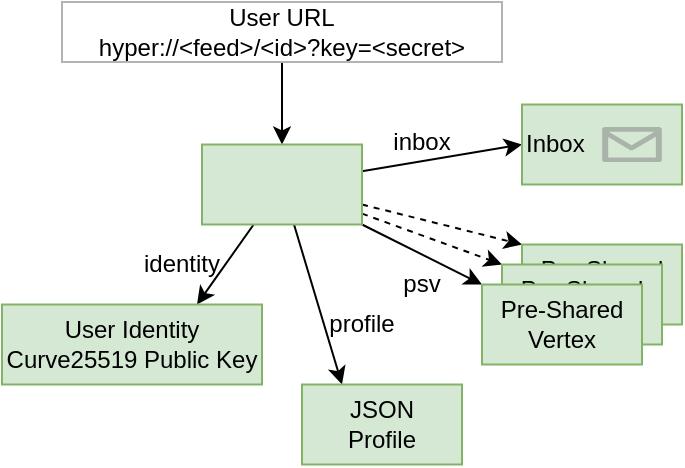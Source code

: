 <mxfile version="14.1.8" type="device"><diagram id="Ml0aSGA6D6-Fc0Lr5bi-" name="Seite-1"><mxGraphModel dx="750" dy="668" grid="1" gridSize="10" guides="1" tooltips="1" connect="1" arrows="1" fold="1" page="1" pageScale="1" pageWidth="827" pageHeight="1169" math="0" shadow="0"><root><mxCell id="0"/><mxCell id="1" parent="0"/><mxCell id="NZexxnYV--4dvyT9QHri-2" style="edgeStyle=orthogonalEdgeStyle;rounded=0;orthogonalLoop=1;jettySize=auto;html=1;entryX=0.5;entryY=0;entryDx=0;entryDy=0;" edge="1" parent="1" source="rFLHvhsfMd9szPDXzuUG-3" target="rFLHvhsfMd9szPDXzuUG-11"><mxGeometry relative="1" as="geometry"/></mxCell><mxCell id="rFLHvhsfMd9szPDXzuUG-3" value="User URL&lt;br&gt;hyper://&amp;lt;feed&amp;gt;/&amp;lt;id&amp;gt;?key=&amp;lt;secret&amp;gt;" style="text;html=1;fillColor=none;align=center;verticalAlign=middle;whiteSpace=wrap;rounded=0;strokeColor=#B3B3B3;" parent="1" vertex="1"><mxGeometry x="340" y="200" width="220" height="30" as="geometry"/></mxCell><mxCell id="rFLHvhsfMd9szPDXzuUG-15" style="edgeStyle=none;rounded=0;orthogonalLoop=1;jettySize=auto;html=1;entryX=0.75;entryY=0;entryDx=0;entryDy=0;" parent="1" source="rFLHvhsfMd9szPDXzuUG-11" target="rFLHvhsfMd9szPDXzuUG-14" edge="1"><mxGeometry relative="1" as="geometry"/></mxCell><mxCell id="rFLHvhsfMd9szPDXzuUG-17" style="edgeStyle=none;rounded=0;orthogonalLoop=1;jettySize=auto;html=1;entryX=0.25;entryY=0;entryDx=0;entryDy=0;" parent="1" source="rFLHvhsfMd9szPDXzuUG-11" target="rFLHvhsfMd9szPDXzuUG-16" edge="1"><mxGeometry relative="1" as="geometry"/></mxCell><mxCell id="rFLHvhsfMd9szPDXzuUG-22" style="edgeStyle=none;rounded=0;orthogonalLoop=1;jettySize=auto;html=1;entryX=0;entryY=0;entryDx=0;entryDy=0;" parent="1" source="rFLHvhsfMd9szPDXzuUG-11" target="rFLHvhsfMd9szPDXzuUG-21" edge="1"><mxGeometry relative="1" as="geometry"/></mxCell><mxCell id="rFLHvhsfMd9szPDXzuUG-23" style="edgeStyle=none;rounded=0;orthogonalLoop=1;jettySize=auto;html=1;dashed=1;entryX=0;entryY=0;entryDx=0;entryDy=0;" parent="1" source="rFLHvhsfMd9szPDXzuUG-11" target="rFLHvhsfMd9szPDXzuUG-25" edge="1"><mxGeometry relative="1" as="geometry"><mxPoint x="550" y="331.25" as="targetPoint"/></mxGeometry></mxCell><mxCell id="rFLHvhsfMd9szPDXzuUG-24" style="edgeStyle=none;rounded=0;orthogonalLoop=1;jettySize=auto;html=1;dashed=1;entryX=0;entryY=0;entryDx=0;entryDy=0;" parent="1" source="rFLHvhsfMd9szPDXzuUG-11" target="rFLHvhsfMd9szPDXzuUG-26" edge="1"><mxGeometry relative="1" as="geometry"><mxPoint x="570" y="321.25" as="targetPoint"/></mxGeometry></mxCell><mxCell id="rFLHvhsfMd9szPDXzuUG-40" style="edgeStyle=none;rounded=0;orthogonalLoop=1;jettySize=auto;html=1;entryX=0;entryY=0.5;entryDx=0;entryDy=0;" parent="1" source="rFLHvhsfMd9szPDXzuUG-11" target="rFLHvhsfMd9szPDXzuUG-38" edge="1"><mxGeometry relative="1" as="geometry"/></mxCell><mxCell id="rFLHvhsfMd9szPDXzuUG-11" value="" style="rounded=0;whiteSpace=wrap;html=1;align=left;fillColor=#d5e8d4;strokeColor=#82b366;" parent="1" vertex="1"><mxGeometry x="410" y="271.25" width="80" height="40" as="geometry"/></mxCell><mxCell id="rFLHvhsfMd9szPDXzuUG-14" value="User Identity&lt;br&gt;&lt;span&gt;Curve25519 Public Key&lt;/span&gt;" style="rounded=0;whiteSpace=wrap;html=1;fillColor=#d5e8d4;strokeColor=#82b366;" parent="1" vertex="1"><mxGeometry x="310" y="351.25" width="130" height="40" as="geometry"/></mxCell><mxCell id="rFLHvhsfMd9szPDXzuUG-16" value="JSON&lt;br&gt;Profile" style="rounded=0;whiteSpace=wrap;html=1;fillColor=#d5e8d4;strokeColor=#82b366;" parent="1" vertex="1"><mxGeometry x="460" y="391.25" width="80" height="40" as="geometry"/></mxCell><mxCell id="rFLHvhsfMd9szPDXzuUG-18" value="profile" style="text;html=1;strokeColor=none;fillColor=none;align=center;verticalAlign=middle;whiteSpace=wrap;rounded=0;" parent="1" vertex="1"><mxGeometry x="470" y="351.25" width="40" height="20" as="geometry"/></mxCell><mxCell id="rFLHvhsfMd9szPDXzuUG-20" value="identity" style="text;html=1;strokeColor=none;fillColor=none;align=center;verticalAlign=middle;whiteSpace=wrap;rounded=0;" parent="1" vertex="1"><mxGeometry x="380" y="321.25" width="40" height="20" as="geometry"/></mxCell><mxCell id="rFLHvhsfMd9szPDXzuUG-26" value="Pre-Shared&lt;br&gt;Vertex" style="rounded=0;whiteSpace=wrap;html=1;fillColor=#d5e8d4;strokeColor=#82b366;" parent="1" vertex="1"><mxGeometry x="570" y="321.25" width="80" height="40" as="geometry"/></mxCell><mxCell id="rFLHvhsfMd9szPDXzuUG-25" value="Pre-Shared&lt;br&gt;Vertex" style="rounded=0;whiteSpace=wrap;html=1;fillColor=#d5e8d4;strokeColor=#82b366;" parent="1" vertex="1"><mxGeometry x="560" y="331.25" width="80" height="40" as="geometry"/></mxCell><mxCell id="rFLHvhsfMd9szPDXzuUG-21" value="Pre-Shared&lt;br&gt;Vertex" style="rounded=0;whiteSpace=wrap;html=1;fillColor=#d5e8d4;strokeColor=#82b366;" parent="1" vertex="1"><mxGeometry x="550" y="341.25" width="80" height="40" as="geometry"/></mxCell><mxCell id="rFLHvhsfMd9szPDXzuUG-35" value="psv" style="text;html=1;strokeColor=none;fillColor=none;align=center;verticalAlign=middle;whiteSpace=wrap;rounded=0;" parent="1" vertex="1"><mxGeometry x="500" y="331.25" width="40" height="20" as="geometry"/></mxCell><mxCell id="rFLHvhsfMd9szPDXzuUG-38" value="Inbox" style="rounded=0;whiteSpace=wrap;html=1;align=left;fillColor=#d5e8d4;strokeColor=#82b366;" parent="1" vertex="1"><mxGeometry x="570" y="251.25" width="80" height="40" as="geometry"/></mxCell><mxCell id="rFLHvhsfMd9szPDXzuUG-39" value="" style="verticalLabelPosition=bottom;html=1;verticalAlign=top;align=center;strokeColor=none;shape=mxgraph.azure.message;pointerEvents=1;fillColor=#808080;" parent="1" vertex="1"><mxGeometry x="610" y="262.5" width="30" height="17.5" as="geometry"/></mxCell><mxCell id="rFLHvhsfMd9szPDXzuUG-41" value="inbox" style="text;html=1;strokeColor=none;fillColor=none;align=center;verticalAlign=middle;whiteSpace=wrap;rounded=0;" parent="1" vertex="1"><mxGeometry x="500" y="260" width="40" height="20" as="geometry"/></mxCell></root></mxGraphModel></diagram></mxfile>